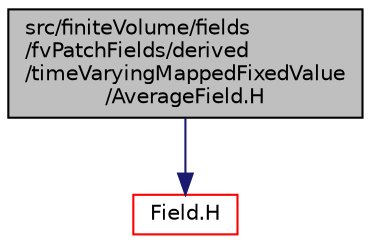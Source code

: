 digraph "src/finiteVolume/fields/fvPatchFields/derived/timeVaryingMappedFixedValue/AverageField.H"
{
  bgcolor="transparent";
  edge [fontname="Helvetica",fontsize="10",labelfontname="Helvetica",labelfontsize="10"];
  node [fontname="Helvetica",fontsize="10",shape=record];
  Node0 [label="src/finiteVolume/fields\l/fvPatchFields/derived\l/timeVaryingMappedFixedValue\l/AverageField.H",height=0.2,width=0.4,color="black", fillcolor="grey75", style="filled", fontcolor="black"];
  Node0 -> Node1 [color="midnightblue",fontsize="10",style="solid",fontname="Helvetica"];
  Node1 [label="Field.H",height=0.2,width=0.4,color="red",URL="$a10289.html"];
}
